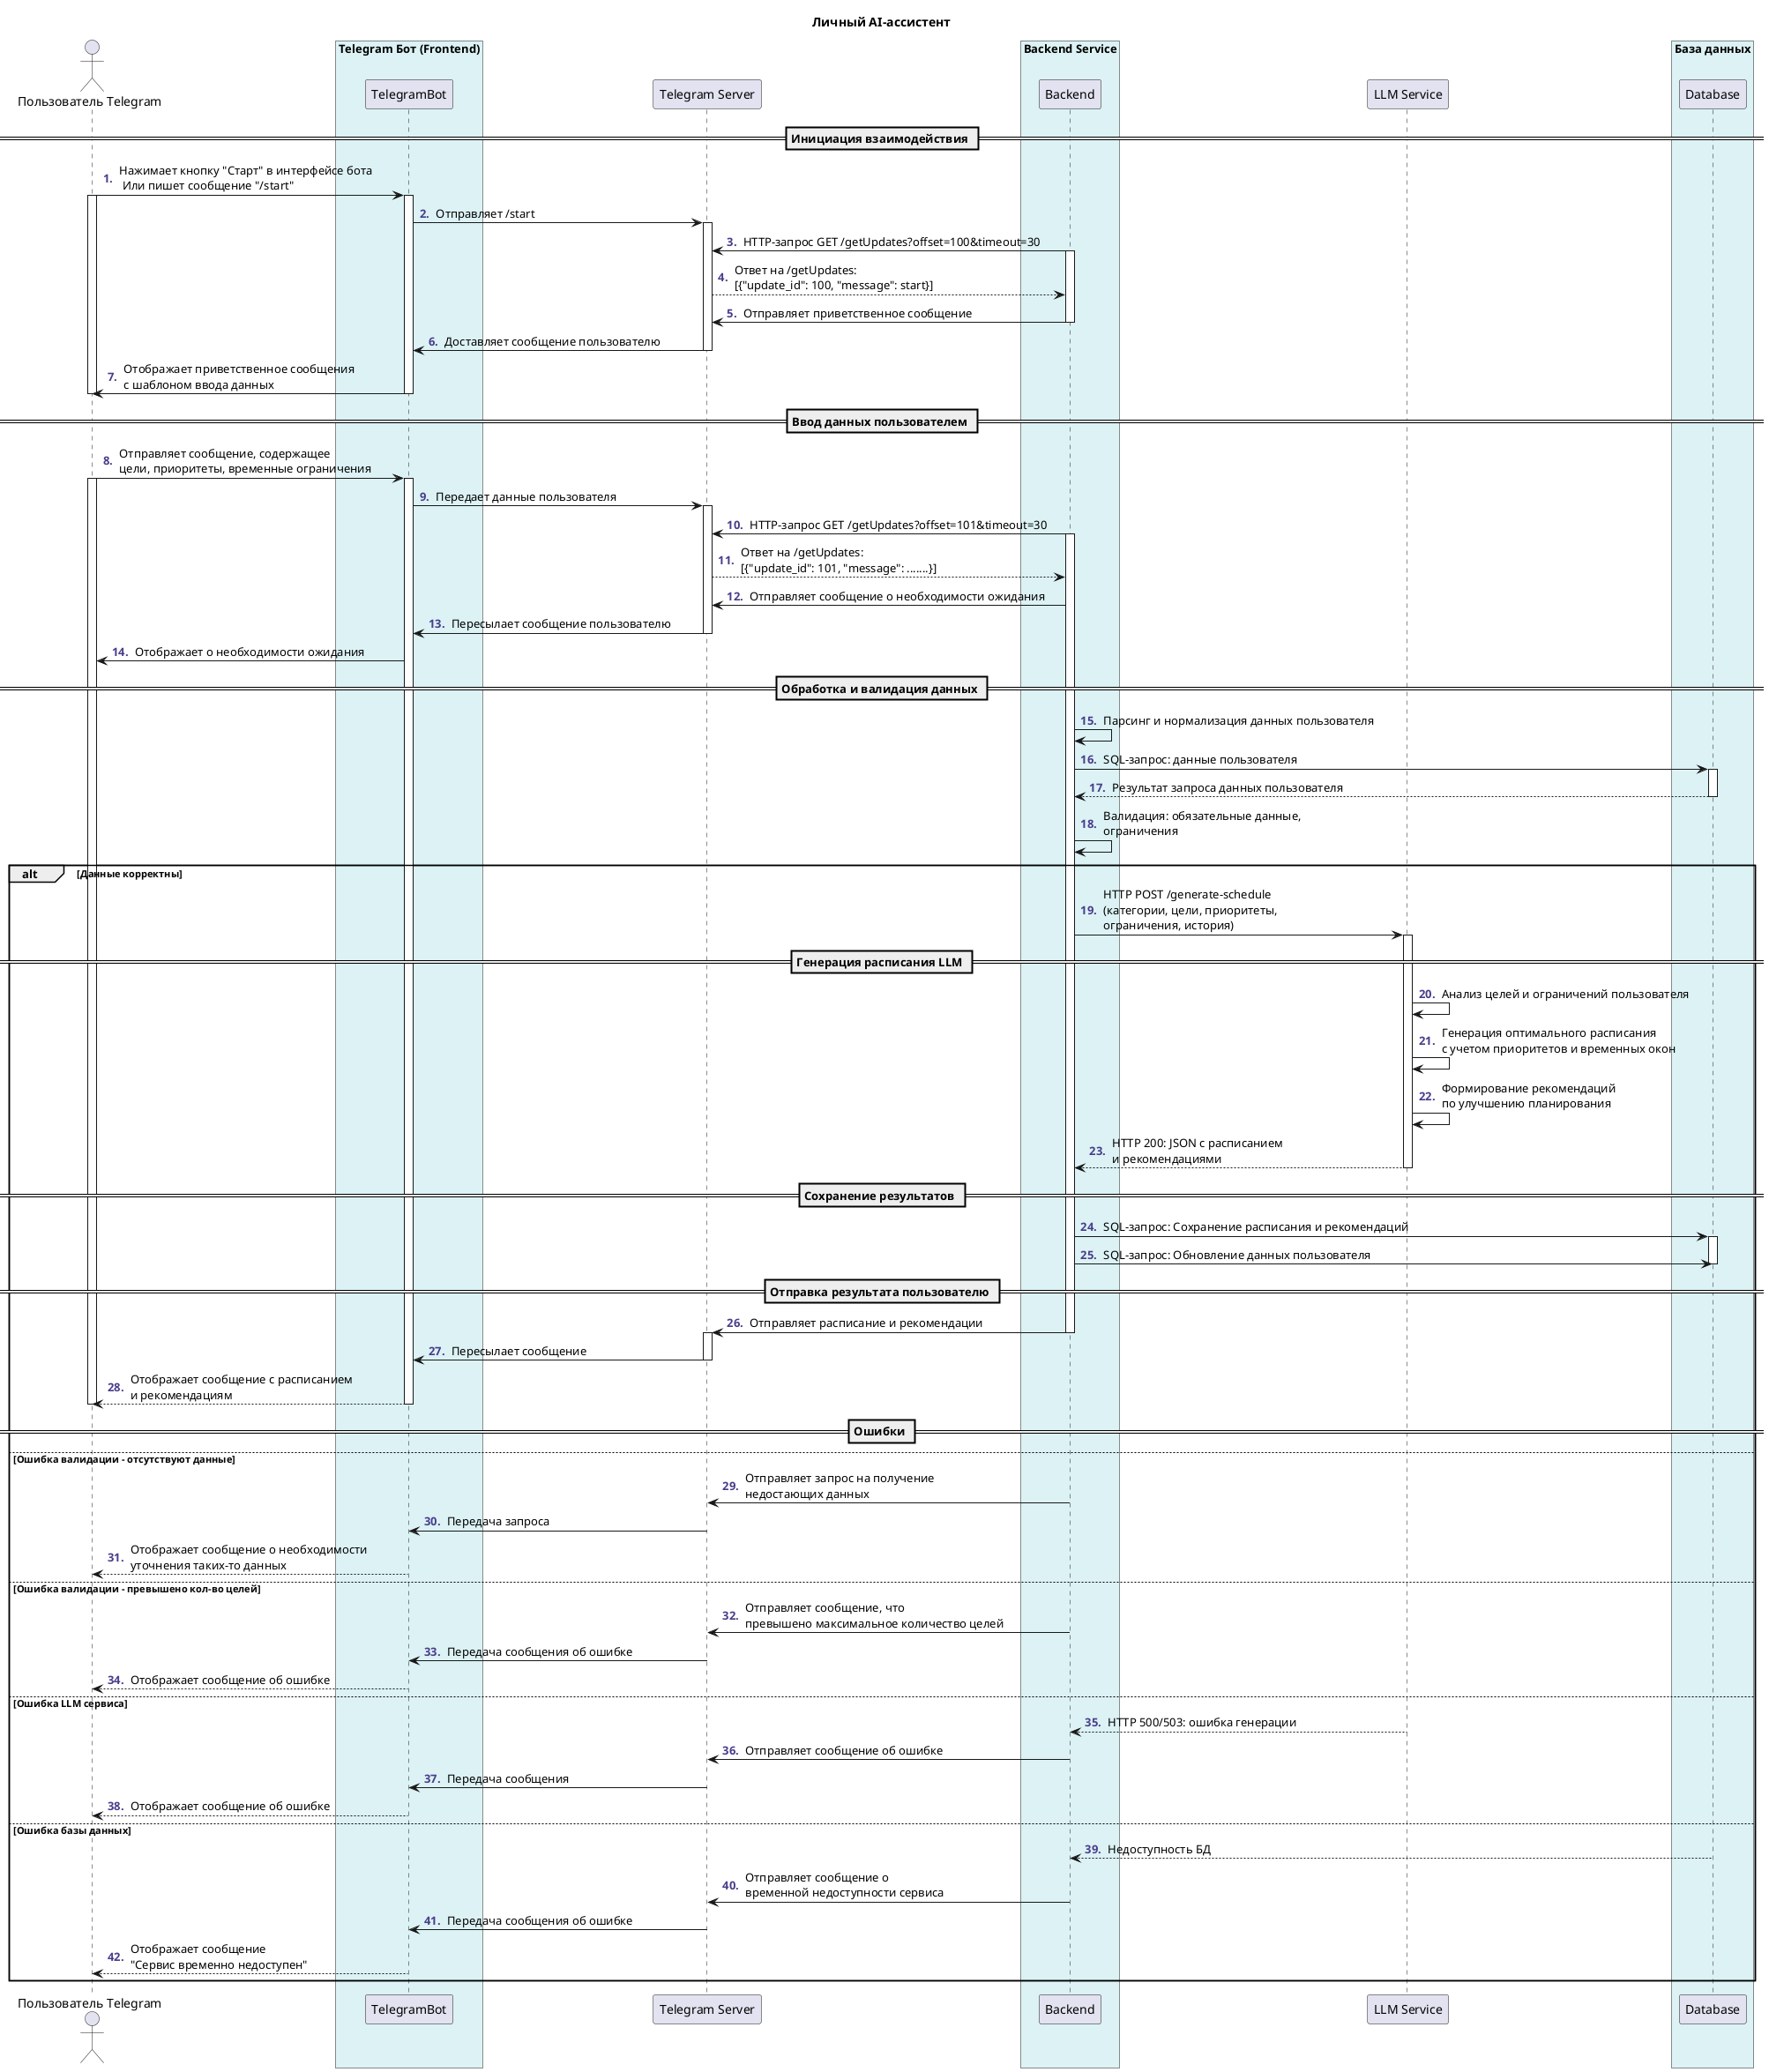 @startuml

title "Личный AI-ассистент"

autonumber "<b><color:DarkSlateBlue>.</color></b> " 

actor "Пользователь Telegram" as User
box "Telegram Бот (Frontend)"  #dcf2f5ff
    participant TelegramBot
end box
participant "Telegram Server" as TelegramServer
box "Backend Service"  #dcf2f5ff
    participant Backend
end box
participant "LLM Service" as LLM
box "База данных"  #dcf2f5ff
participant Database
end box

== Инициация взаимодействия ==
User -> TelegramBot : Нажимает кнопку "Старт" в интерфейсе бота\n Или пишет сообщение "/start"
activate User
activate TelegramBot
TelegramBot -> TelegramServer : Отправляет /start
activate TelegramServer
Backend -> TelegramServer : HTTP-запрос GET /getUpdates?offset=100&timeout=30
activate Backend
TelegramServer --> Backend : Ответ на /getUpdates:\n[{"update_id": 100, "message": start}]
Backend -> TelegramServer : Отправляет приветственное сообщение
deactivate Backend
TelegramServer -> TelegramBot: Доставляет сообщение пользователю
deactivate TelegramServer
TelegramBot -> User : Отображает приветственное сообщения\nс шаблоном ввода данных
deactivate User
deactivate TelegramBot

== Ввод данных пользователем ==
User -> TelegramBot : Отправляет сообщение, содержащее\nцели, приоритеты, временные ограничения
activate User
activate TelegramBot
TelegramBot -> TelegramServer : Передает данные пользователя
activate TelegramServer
Backend -> TelegramServer : HTTP-запрос GET /getUpdates?offset=101&timeout=30
activate Backend
TelegramServer --> Backend : Ответ на /getUpdates:\n[{"update_id": 101, "message": .......}]
Backend -> TelegramServer : Отправляет сообщение о необходимости ожидания
TelegramServer -> TelegramBot : Пересылает сообщение пользователю
deactivate TelegramServer
TelegramBot -> User : Отображает о необходимости ожидания

== Обработка и валидация данных ==
Backend -> Backend : Парсинг и нормализация данных пользователя
Backend -> Database : SQL-запрос: данные пользователя
activate Database
Database --> Backend : Результат запроса данных пользователя
deactivate Database
Backend -> Backend : Валидация: обязательные данные,\nограничения

alt Данные корректны
    Backend -> LLM : HTTP POST /generate-schedule\n(категории, цели, приоритеты,\nограничения, история)
    
    == Генерация расписания LLM ==
    activate LLM
    LLM -> LLM : Анализ целей и ограничений пользователя
    LLM -> LLM : Генерация оптимального расписания\nс учетом приоритетов и временных окон
    LLM -> LLM : Формирование рекомендаций\nпо улучшению планирования
    LLM --> Backend : HTTP 200: JSON с расписанием\nи рекомендациями
    deactivate LLM
    
    == Сохранение результатов ==
    Backend -> Database : SQL-запрос: Сохранение расписания и рекомендаций
    activate Database
    Backend -> Database : SQL-запрос: Обновление данных пользователя
    deactivate Database

    == Отправка результата пользователю ==
    Backend -> TelegramServer : Отправляет расписание и рекомендации
    deactivate Backend
    activate TelegramServer
    TelegramServer -> TelegramBot : Пересылает сообщение
    deactivate TelegramServer
    TelegramBot --> User : Отображает сообщение с расписанием\nи рекомендациям
    deactivate TelegramBot
    deactivate User
    
    == Ошибки ==
else Ошибка валидации - отсутствуют данные
    Backend -> TelegramServer : Отправляет запрос на получение\nнедостающих данных
    TelegramServer -> TelegramBot : Передача запроса
    TelegramBot --> User : Отображает сообщение о необходимости\nуточнения таких-то данных
    
else Ошибка валидации - превышено кол-во целей
    Backend -> TelegramServer : Отправляет сообщение, что\nпревышено максимальное количество целей
    TelegramServer -> TelegramBot : Передача сообщения об ошибке
    TelegramBot --> User : Отображает сообщение об ошибке
    
else Ошибка LLM сервиса
    LLM --> Backend : HTTP 500/503: ошибка генерации
    Backend -> TelegramServer : Отправляет сообщение об ошибке
    TelegramServer -> TelegramBot : Передача сообщения
    TelegramBot --> User : Отображает сообщение об ошибке
    
else Ошибка базы данных
    Database --> Backend : Недоступность БД
    Backend -> TelegramServer : Отправляет сообщение о\nвременной недоступности сервиса
    TelegramServer -> TelegramBot : Передача сообщения об ошибке
    TelegramBot --> User : Отображает сообщение\n"Сервис временно недоступен"
end

@enduml
